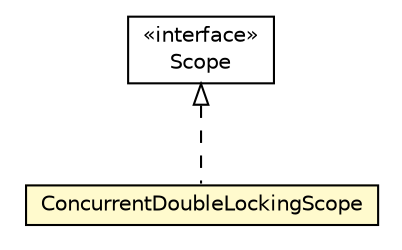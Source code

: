 #!/usr/local/bin/dot
#
# Class diagram 
# Generated by UMLGraph version 5.1 (http://www.umlgraph.org/)
#

digraph G {
	edge [fontname="Helvetica",fontsize=10,labelfontname="Helvetica",labelfontsize=10];
	node [fontname="Helvetica",fontsize=10,shape=plaintext];
	nodesep=0.25;
	ranksep=0.5;
	// org.androidtransfuse.scope.Scope
	c10150 [label=<<table title="org.androidtransfuse.scope.Scope" border="0" cellborder="1" cellspacing="0" cellpadding="2" port="p" href="./Scope.html">
		<tr><td><table border="0" cellspacing="0" cellpadding="1">
<tr><td align="center" balign="center"> &#171;interface&#187; </td></tr>
<tr><td align="center" balign="center"> Scope </td></tr>
		</table></td></tr>
		</table>>, fontname="Helvetica", fontcolor="black", fontsize=10.0];
	// org.androidtransfuse.scope.ConcurrentDoubleLockingScope
	c10153 [label=<<table title="org.androidtransfuse.scope.ConcurrentDoubleLockingScope" border="0" cellborder="1" cellspacing="0" cellpadding="2" port="p" bgcolor="lemonChiffon" href="./ConcurrentDoubleLockingScope.html">
		<tr><td><table border="0" cellspacing="0" cellpadding="1">
<tr><td align="center" balign="center"> ConcurrentDoubleLockingScope </td></tr>
		</table></td></tr>
		</table>>, fontname="Helvetica", fontcolor="black", fontsize=10.0];
	//org.androidtransfuse.scope.ConcurrentDoubleLockingScope implements org.androidtransfuse.scope.Scope
	c10150:p -> c10153:p [dir=back,arrowtail=empty,style=dashed];
}

